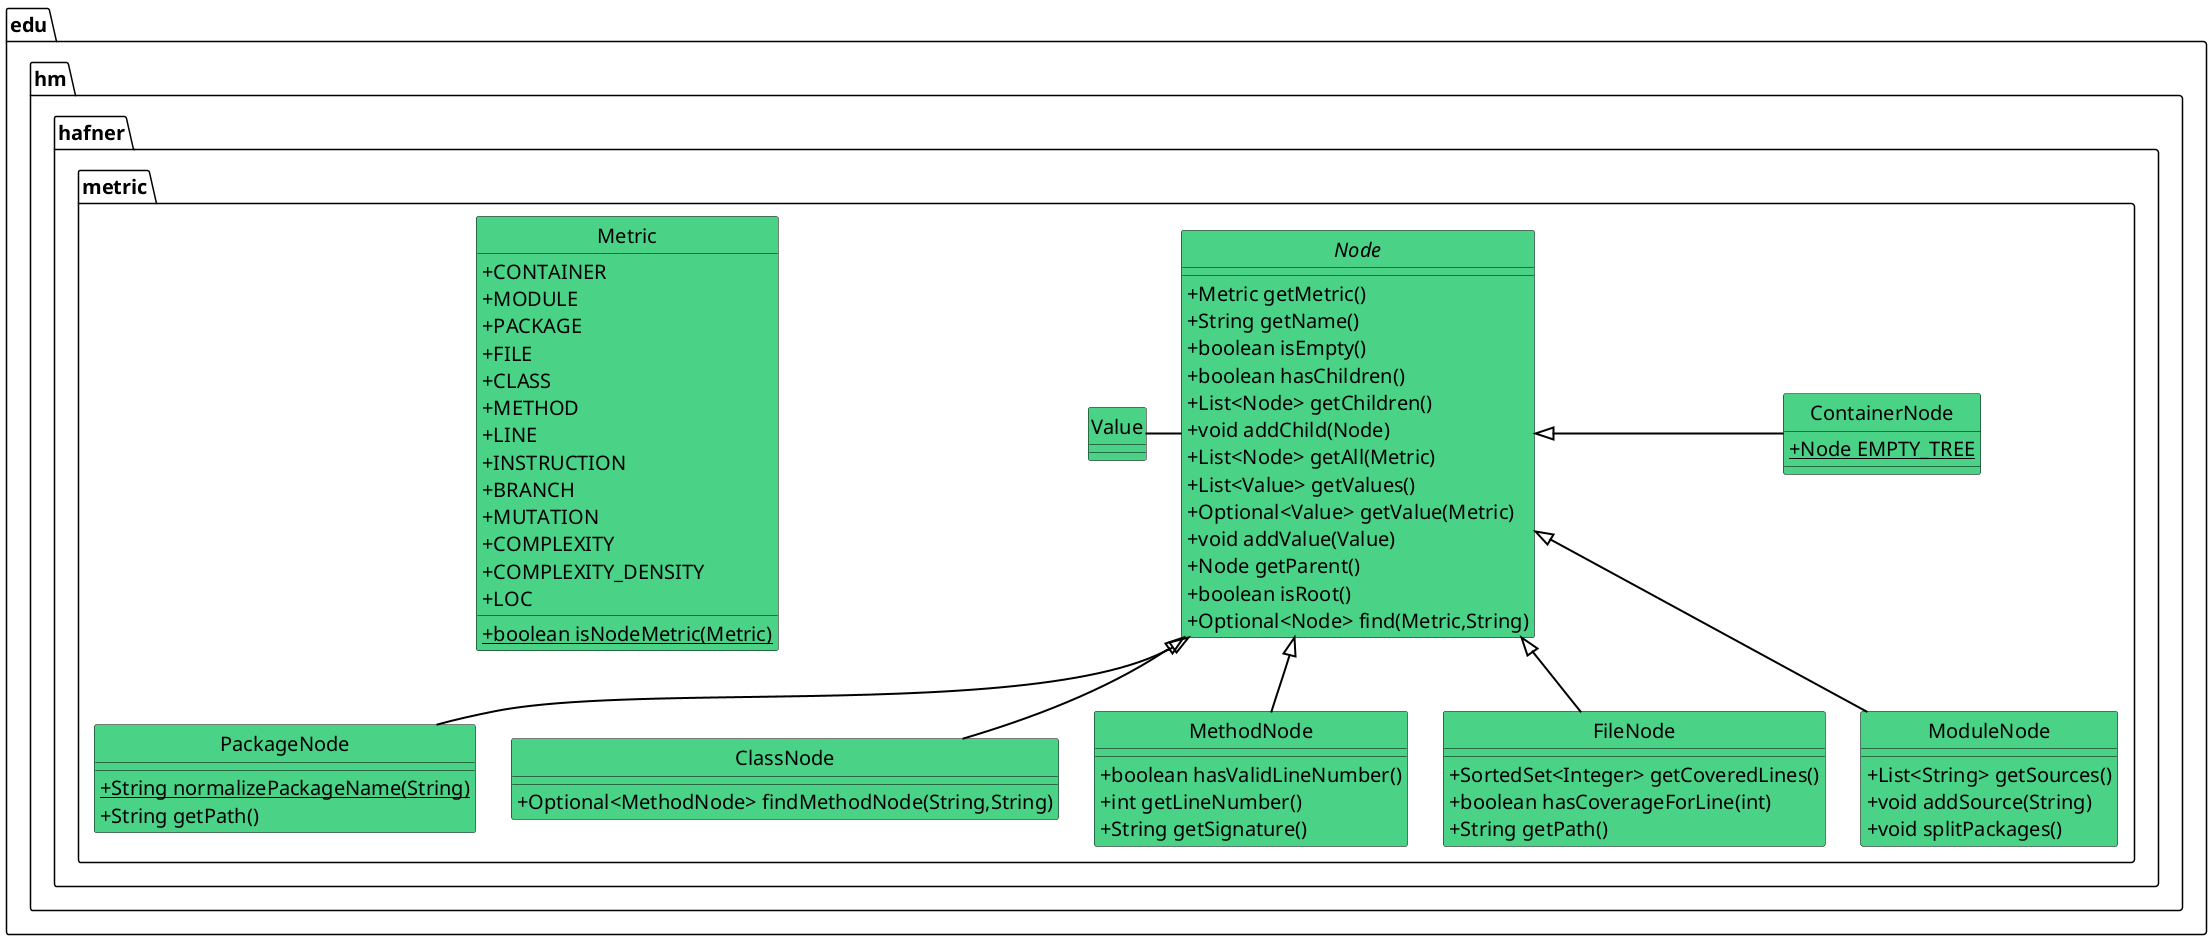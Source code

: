 @startuml

skinparam class {
  BackgroundColor #4AD386
  BorderColor #a0a0a0
  BorderColor black
  ArrowColor black
  FontName  Arial Unicode MS
  FontSize 20
}

skinparam classFontSize 24
skinparam classAttributeIconSize 0
skinparam defaultFontSize 20

skinparam ArrowColor black
skinparam ArrowThickness 2

hide circle

enum edu.hm.hafner.metric.Metric {
+  CONTAINER
+  MODULE
+  PACKAGE
+  FILE
+  CLASS
+  METHOD
+  LINE
+  INSTRUCTION
+  BRANCH
+  MUTATION
+  COMPLEXITY
+  COMPLEXITY_DENSITY
+  LOC
+ {static} boolean isNodeMetric(Metric)
}

abstract class edu.hm.hafner.metric.Node {
+ Metric getMetric()
+ String getName()
+ boolean isEmpty()
+ boolean hasChildren()
+ List<Node> getChildren()
+ void addChild(Node)
+ List<Node> getAll(Metric)
+ List<Value> getValues()
+ Optional<Value> getValue(Metric)
+ void addValue(Value)
+ Node getParent()
+ boolean isRoot()
+ Optional<Node> find(Metric,String)
}

class edu.hm.hafner.metric.ContainerNode {
+ {static} Node EMPTY_TREE
}

class edu.hm.hafner.metric.ModuleNode {
+ List<String> getSources()
+ void addSource(String)
+ void splitPackages()
}

class edu.hm.hafner.metric.PackageNode {
+ {static} String normalizePackageName(String)
+ String getPath()
}

class edu.hm.hafner.metric.ClassNode {
+ Optional<MethodNode> findMethodNode(String,String)
}

class edu.hm.hafner.metric.MethodNode {
+ boolean hasValidLineNumber()
+ int getLineNumber()
+ String getSignature()
}

class edu.hm.hafner.metric.FileNode {
+ SortedSet<Integer> getCoveredLines()
+ boolean hasCoverageForLine(int)
+ String getPath()
}

edu.hm.hafner.metric.Value - edu.hm.hafner.metric.Node
edu.hm.hafner.metric.Node <|-- edu.hm.hafner.metric.MethodNode
edu.hm.hafner.metric.Node <|-- edu.hm.hafner.metric.ClassNode
edu.hm.hafner.metric.Node <|-- edu.hm.hafner.metric.PackageNode
edu.hm.hafner.metric.Node <|- edu.hm.hafner.metric.ModuleNode
edu.hm.hafner.metric.ContainerNode -[hidden]- edu.hm.hafner.metric.ModuleNode
edu.hm.hafner.metric.Node <|- edu.hm.hafner.metric.ContainerNode
edu.hm.hafner.metric.Node <|-- edu.hm.hafner.metric.FileNode
@enduml
